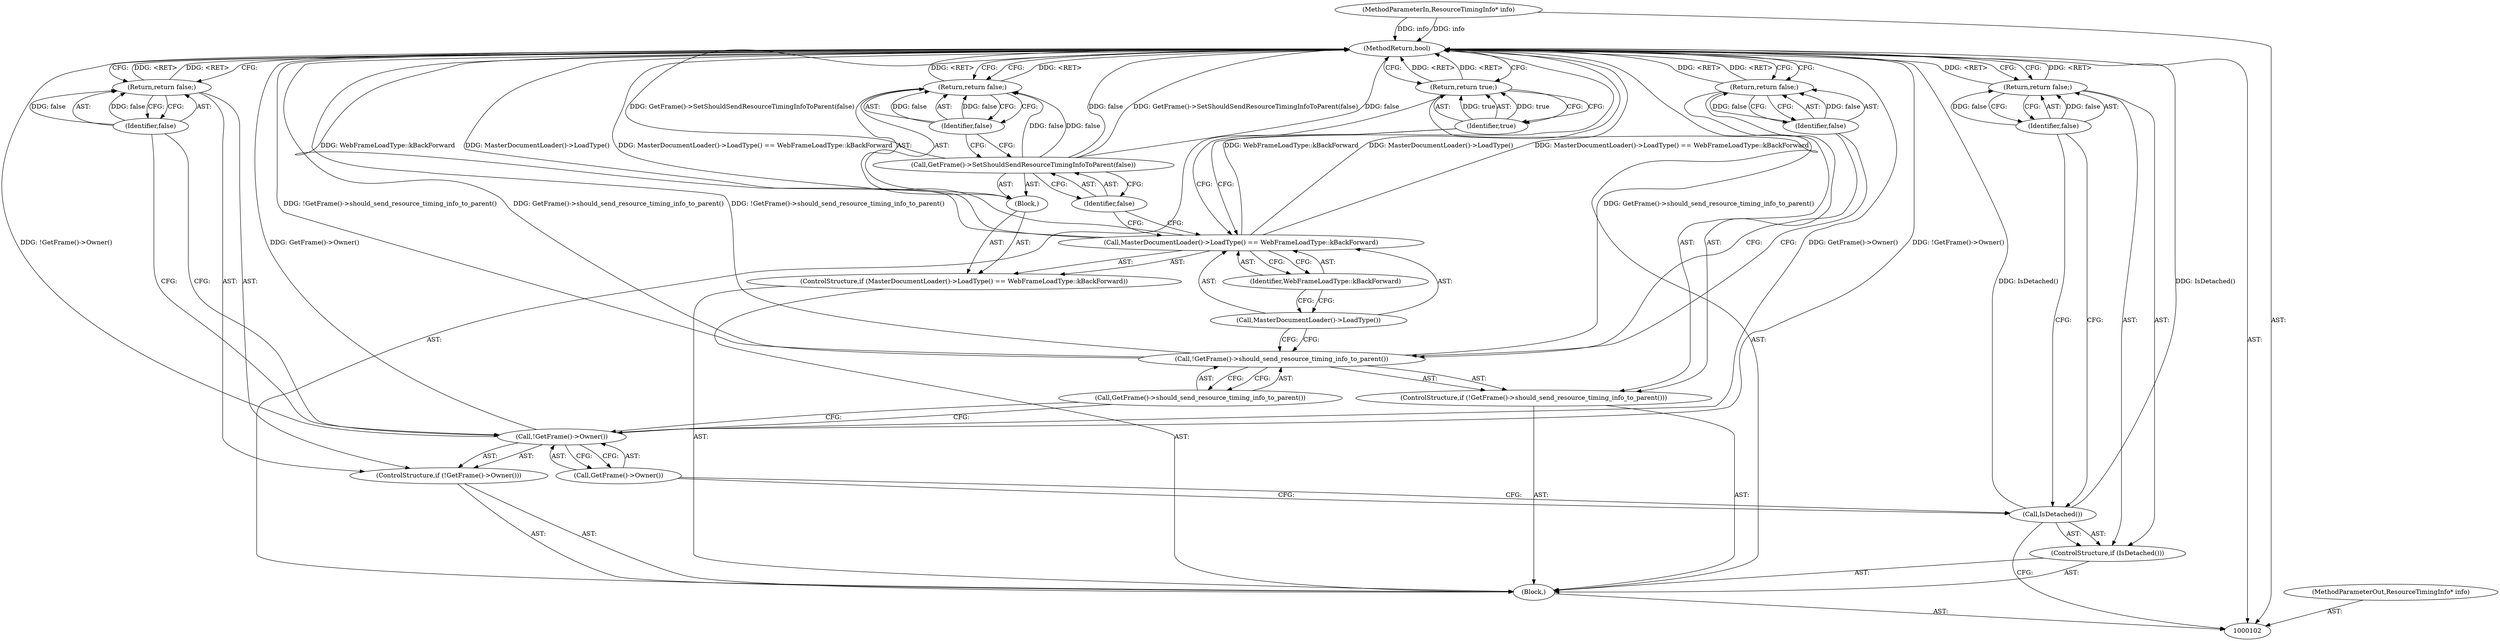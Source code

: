 digraph "0_Chrome_5fe74f831fddb92afa5ddfe46490bb49f083132b_1" {
"1000130" [label="(MethodReturn,bool)"];
"1000119" [label="(ControlStructure,if (MasterDocumentLoader()->LoadType() == WebFrameLoadType::kBackForward))"];
"1000122" [label="(Identifier,WebFrameLoadType::kBackForward)"];
"1000120" [label="(Call,MasterDocumentLoader()->LoadType() == WebFrameLoadType::kBackForward)"];
"1000121" [label="(Call,MasterDocumentLoader()->LoadType())"];
"1000123" [label="(Block,)"];
"1000124" [label="(Call,GetFrame()->SetShouldSendResourceTimingInfoToParent(false))"];
"1000125" [label="(Identifier,false)"];
"1000127" [label="(Identifier,false)"];
"1000126" [label="(Return,return false;)"];
"1000129" [label="(Identifier,true)"];
"1000128" [label="(Return,return true;)"];
"1000104" [label="(Block,)"];
"1000103" [label="(MethodParameterIn,ResourceTimingInfo* info)"];
"1000161" [label="(MethodParameterOut,ResourceTimingInfo* info)"];
"1000105" [label="(ControlStructure,if (IsDetached()))"];
"1000106" [label="(Call,IsDetached())"];
"1000108" [label="(Identifier,false)"];
"1000107" [label="(Return,return false;)"];
"1000109" [label="(ControlStructure,if (!GetFrame()->Owner()))"];
"1000110" [label="(Call,!GetFrame()->Owner())"];
"1000111" [label="(Call,GetFrame()->Owner())"];
"1000113" [label="(Identifier,false)"];
"1000112" [label="(Return,return false;)"];
"1000114" [label="(ControlStructure,if (!GetFrame()->should_send_resource_timing_info_to_parent()))"];
"1000115" [label="(Call,!GetFrame()->should_send_resource_timing_info_to_parent())"];
"1000116" [label="(Call,GetFrame()->should_send_resource_timing_info_to_parent())"];
"1000118" [label="(Identifier,false)"];
"1000117" [label="(Return,return false;)"];
"1000130" -> "1000102"  [label="AST: "];
"1000130" -> "1000107"  [label="CFG: "];
"1000130" -> "1000112"  [label="CFG: "];
"1000130" -> "1000117"  [label="CFG: "];
"1000130" -> "1000126"  [label="CFG: "];
"1000130" -> "1000128"  [label="CFG: "];
"1000112" -> "1000130"  [label="DDG: <RET>"];
"1000117" -> "1000130"  [label="DDG: <RET>"];
"1000126" -> "1000130"  [label="DDG: <RET>"];
"1000124" -> "1000130"  [label="DDG: false"];
"1000124" -> "1000130"  [label="DDG: GetFrame()->SetShouldSendResourceTimingInfoToParent(false)"];
"1000103" -> "1000130"  [label="DDG: info"];
"1000120" -> "1000130"  [label="DDG: WebFrameLoadType::kBackForward"];
"1000120" -> "1000130"  [label="DDG: MasterDocumentLoader()->LoadType()"];
"1000120" -> "1000130"  [label="DDG: MasterDocumentLoader()->LoadType() == WebFrameLoadType::kBackForward"];
"1000106" -> "1000130"  [label="DDG: IsDetached()"];
"1000115" -> "1000130"  [label="DDG: !GetFrame()->should_send_resource_timing_info_to_parent()"];
"1000115" -> "1000130"  [label="DDG: GetFrame()->should_send_resource_timing_info_to_parent()"];
"1000110" -> "1000130"  [label="DDG: !GetFrame()->Owner()"];
"1000110" -> "1000130"  [label="DDG: GetFrame()->Owner()"];
"1000128" -> "1000130"  [label="DDG: <RET>"];
"1000107" -> "1000130"  [label="DDG: <RET>"];
"1000119" -> "1000104"  [label="AST: "];
"1000120" -> "1000119"  [label="AST: "];
"1000123" -> "1000119"  [label="AST: "];
"1000122" -> "1000120"  [label="AST: "];
"1000122" -> "1000121"  [label="CFG: "];
"1000120" -> "1000122"  [label="CFG: "];
"1000120" -> "1000119"  [label="AST: "];
"1000120" -> "1000122"  [label="CFG: "];
"1000121" -> "1000120"  [label="AST: "];
"1000122" -> "1000120"  [label="AST: "];
"1000125" -> "1000120"  [label="CFG: "];
"1000129" -> "1000120"  [label="CFG: "];
"1000120" -> "1000130"  [label="DDG: WebFrameLoadType::kBackForward"];
"1000120" -> "1000130"  [label="DDG: MasterDocumentLoader()->LoadType()"];
"1000120" -> "1000130"  [label="DDG: MasterDocumentLoader()->LoadType() == WebFrameLoadType::kBackForward"];
"1000121" -> "1000120"  [label="AST: "];
"1000121" -> "1000115"  [label="CFG: "];
"1000122" -> "1000121"  [label="CFG: "];
"1000123" -> "1000119"  [label="AST: "];
"1000124" -> "1000123"  [label="AST: "];
"1000126" -> "1000123"  [label="AST: "];
"1000124" -> "1000123"  [label="AST: "];
"1000124" -> "1000125"  [label="CFG: "];
"1000125" -> "1000124"  [label="AST: "];
"1000127" -> "1000124"  [label="CFG: "];
"1000124" -> "1000130"  [label="DDG: false"];
"1000124" -> "1000130"  [label="DDG: GetFrame()->SetShouldSendResourceTimingInfoToParent(false)"];
"1000124" -> "1000126"  [label="DDG: false"];
"1000125" -> "1000124"  [label="AST: "];
"1000125" -> "1000120"  [label="CFG: "];
"1000124" -> "1000125"  [label="CFG: "];
"1000127" -> "1000126"  [label="AST: "];
"1000127" -> "1000124"  [label="CFG: "];
"1000126" -> "1000127"  [label="CFG: "];
"1000127" -> "1000126"  [label="DDG: false"];
"1000126" -> "1000123"  [label="AST: "];
"1000126" -> "1000127"  [label="CFG: "];
"1000127" -> "1000126"  [label="AST: "];
"1000130" -> "1000126"  [label="CFG: "];
"1000126" -> "1000130"  [label="DDG: <RET>"];
"1000127" -> "1000126"  [label="DDG: false"];
"1000124" -> "1000126"  [label="DDG: false"];
"1000129" -> "1000128"  [label="AST: "];
"1000129" -> "1000120"  [label="CFG: "];
"1000128" -> "1000129"  [label="CFG: "];
"1000129" -> "1000128"  [label="DDG: true"];
"1000128" -> "1000104"  [label="AST: "];
"1000128" -> "1000129"  [label="CFG: "];
"1000129" -> "1000128"  [label="AST: "];
"1000130" -> "1000128"  [label="CFG: "];
"1000128" -> "1000130"  [label="DDG: <RET>"];
"1000129" -> "1000128"  [label="DDG: true"];
"1000104" -> "1000102"  [label="AST: "];
"1000105" -> "1000104"  [label="AST: "];
"1000109" -> "1000104"  [label="AST: "];
"1000114" -> "1000104"  [label="AST: "];
"1000119" -> "1000104"  [label="AST: "];
"1000128" -> "1000104"  [label="AST: "];
"1000103" -> "1000102"  [label="AST: "];
"1000103" -> "1000130"  [label="DDG: info"];
"1000161" -> "1000102"  [label="AST: "];
"1000105" -> "1000104"  [label="AST: "];
"1000106" -> "1000105"  [label="AST: "];
"1000107" -> "1000105"  [label="AST: "];
"1000106" -> "1000105"  [label="AST: "];
"1000106" -> "1000102"  [label="CFG: "];
"1000108" -> "1000106"  [label="CFG: "];
"1000111" -> "1000106"  [label="CFG: "];
"1000106" -> "1000130"  [label="DDG: IsDetached()"];
"1000108" -> "1000107"  [label="AST: "];
"1000108" -> "1000106"  [label="CFG: "];
"1000107" -> "1000108"  [label="CFG: "];
"1000108" -> "1000107"  [label="DDG: false"];
"1000107" -> "1000105"  [label="AST: "];
"1000107" -> "1000108"  [label="CFG: "];
"1000108" -> "1000107"  [label="AST: "];
"1000130" -> "1000107"  [label="CFG: "];
"1000107" -> "1000130"  [label="DDG: <RET>"];
"1000108" -> "1000107"  [label="DDG: false"];
"1000109" -> "1000104"  [label="AST: "];
"1000110" -> "1000109"  [label="AST: "];
"1000112" -> "1000109"  [label="AST: "];
"1000110" -> "1000109"  [label="AST: "];
"1000110" -> "1000111"  [label="CFG: "];
"1000111" -> "1000110"  [label="AST: "];
"1000113" -> "1000110"  [label="CFG: "];
"1000116" -> "1000110"  [label="CFG: "];
"1000110" -> "1000130"  [label="DDG: !GetFrame()->Owner()"];
"1000110" -> "1000130"  [label="DDG: GetFrame()->Owner()"];
"1000111" -> "1000110"  [label="AST: "];
"1000111" -> "1000106"  [label="CFG: "];
"1000110" -> "1000111"  [label="CFG: "];
"1000113" -> "1000112"  [label="AST: "];
"1000113" -> "1000110"  [label="CFG: "];
"1000112" -> "1000113"  [label="CFG: "];
"1000113" -> "1000112"  [label="DDG: false"];
"1000112" -> "1000109"  [label="AST: "];
"1000112" -> "1000113"  [label="CFG: "];
"1000113" -> "1000112"  [label="AST: "];
"1000130" -> "1000112"  [label="CFG: "];
"1000112" -> "1000130"  [label="DDG: <RET>"];
"1000113" -> "1000112"  [label="DDG: false"];
"1000114" -> "1000104"  [label="AST: "];
"1000115" -> "1000114"  [label="AST: "];
"1000117" -> "1000114"  [label="AST: "];
"1000115" -> "1000114"  [label="AST: "];
"1000115" -> "1000116"  [label="CFG: "];
"1000116" -> "1000115"  [label="AST: "];
"1000118" -> "1000115"  [label="CFG: "];
"1000121" -> "1000115"  [label="CFG: "];
"1000115" -> "1000130"  [label="DDG: !GetFrame()->should_send_resource_timing_info_to_parent()"];
"1000115" -> "1000130"  [label="DDG: GetFrame()->should_send_resource_timing_info_to_parent()"];
"1000116" -> "1000115"  [label="AST: "];
"1000116" -> "1000110"  [label="CFG: "];
"1000115" -> "1000116"  [label="CFG: "];
"1000118" -> "1000117"  [label="AST: "];
"1000118" -> "1000115"  [label="CFG: "];
"1000117" -> "1000118"  [label="CFG: "];
"1000118" -> "1000117"  [label="DDG: false"];
"1000117" -> "1000114"  [label="AST: "];
"1000117" -> "1000118"  [label="CFG: "];
"1000118" -> "1000117"  [label="AST: "];
"1000130" -> "1000117"  [label="CFG: "];
"1000117" -> "1000130"  [label="DDG: <RET>"];
"1000118" -> "1000117"  [label="DDG: false"];
}
